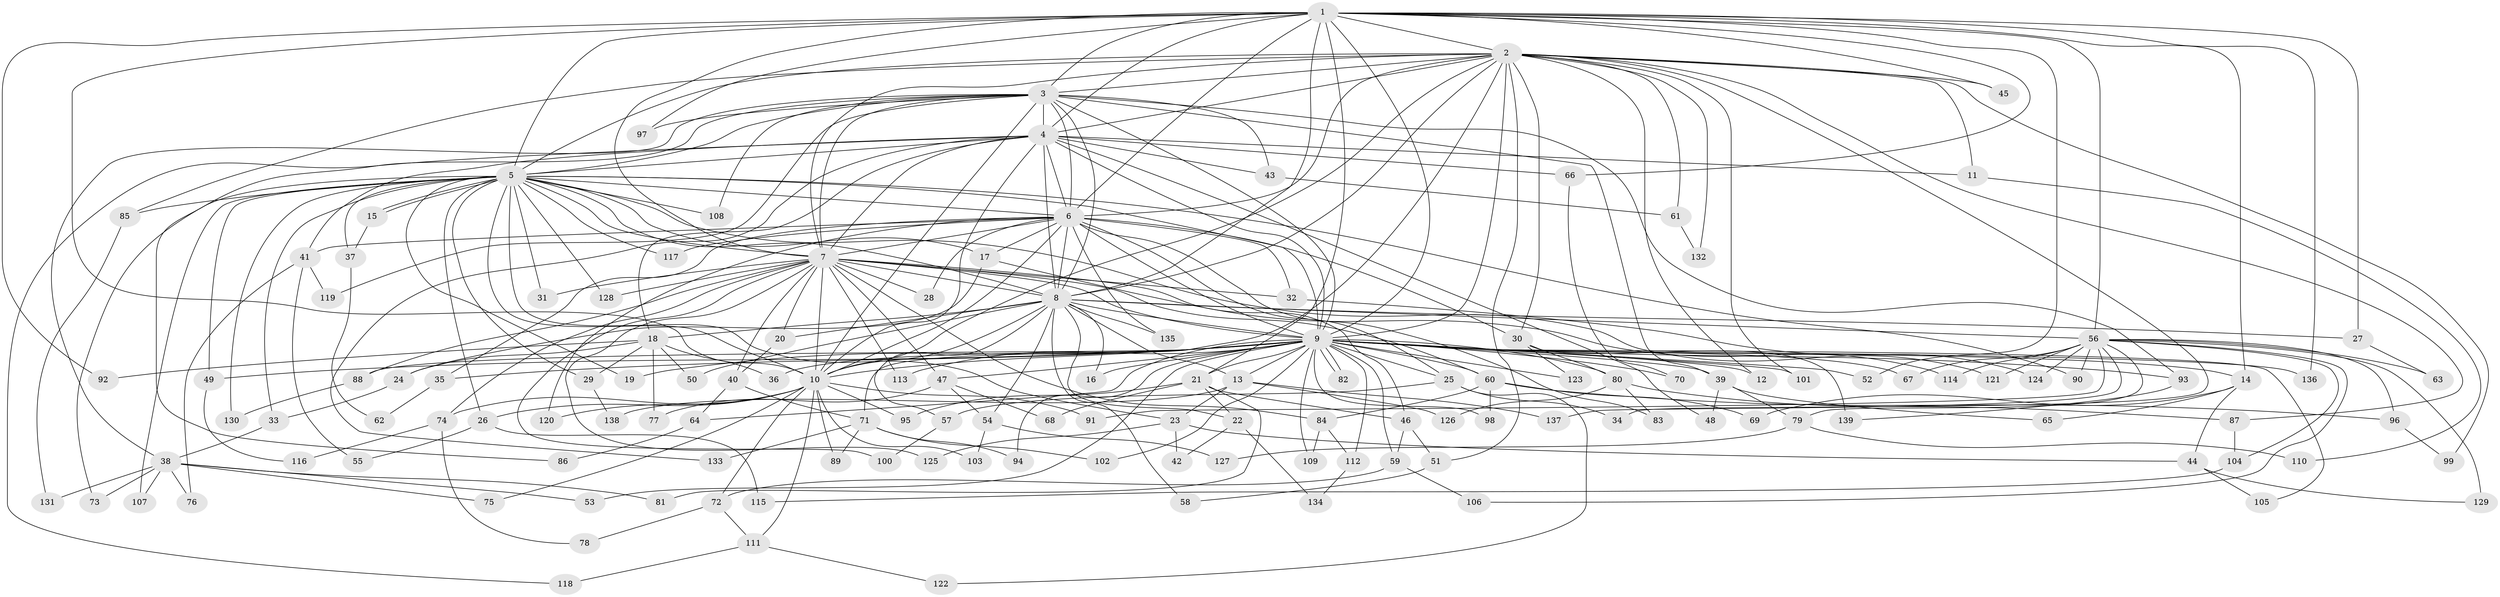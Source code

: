 // coarse degree distribution, {23: 0.01818181818181818, 2: 0.5454545454545454, 1: 0.14545454545454545, 4: 0.05454545454545454, 24: 0.01818181818181818, 3: 0.09090909090909091, 5: 0.05454545454545454, 29: 0.01818181818181818, 6: 0.01818181818181818, 14: 0.03636363636363636}
// Generated by graph-tools (version 1.1) at 2025/48/03/04/25 21:48:24]
// undirected, 139 vertices, 303 edges
graph export_dot {
graph [start="1"]
  node [color=gray90,style=filled];
  1;
  2;
  3;
  4;
  5;
  6;
  7;
  8;
  9;
  10;
  11;
  12;
  13;
  14;
  15;
  16;
  17;
  18;
  19;
  20;
  21;
  22;
  23;
  24;
  25;
  26;
  27;
  28;
  29;
  30;
  31;
  32;
  33;
  34;
  35;
  36;
  37;
  38;
  39;
  40;
  41;
  42;
  43;
  44;
  45;
  46;
  47;
  48;
  49;
  50;
  51;
  52;
  53;
  54;
  55;
  56;
  57;
  58;
  59;
  60;
  61;
  62;
  63;
  64;
  65;
  66;
  67;
  68;
  69;
  70;
  71;
  72;
  73;
  74;
  75;
  76;
  77;
  78;
  79;
  80;
  81;
  82;
  83;
  84;
  85;
  86;
  87;
  88;
  89;
  90;
  91;
  92;
  93;
  94;
  95;
  96;
  97;
  98;
  99;
  100;
  101;
  102;
  103;
  104;
  105;
  106;
  107;
  108;
  109;
  110;
  111;
  112;
  113;
  114;
  115;
  116;
  117;
  118;
  119;
  120;
  121;
  122;
  123;
  124;
  125;
  126;
  127;
  128;
  129;
  130;
  131;
  132;
  133;
  134;
  135;
  136;
  137;
  138;
  139;
  1 -- 2;
  1 -- 3;
  1 -- 4;
  1 -- 5;
  1 -- 6;
  1 -- 7;
  1 -- 8;
  1 -- 9;
  1 -- 10;
  1 -- 14;
  1 -- 21;
  1 -- 27;
  1 -- 45;
  1 -- 52;
  1 -- 56;
  1 -- 66;
  1 -- 92;
  1 -- 97;
  1 -- 136;
  2 -- 3;
  2 -- 4;
  2 -- 5;
  2 -- 6;
  2 -- 7;
  2 -- 8;
  2 -- 9;
  2 -- 10;
  2 -- 11;
  2 -- 12;
  2 -- 30;
  2 -- 34;
  2 -- 45;
  2 -- 51;
  2 -- 61;
  2 -- 71;
  2 -- 85;
  2 -- 87;
  2 -- 99;
  2 -- 101;
  2 -- 132;
  3 -- 4;
  3 -- 5;
  3 -- 6;
  3 -- 7;
  3 -- 8;
  3 -- 9;
  3 -- 10;
  3 -- 38;
  3 -- 39;
  3 -- 43;
  3 -- 86;
  3 -- 93;
  3 -- 97;
  3 -- 108;
  3 -- 119;
  4 -- 5;
  4 -- 6;
  4 -- 7;
  4 -- 8;
  4 -- 9;
  4 -- 10;
  4 -- 11;
  4 -- 18;
  4 -- 41;
  4 -- 43;
  4 -- 48;
  4 -- 66;
  4 -- 118;
  4 -- 133;
  5 -- 6;
  5 -- 7;
  5 -- 8;
  5 -- 9;
  5 -- 10;
  5 -- 15;
  5 -- 15;
  5 -- 17;
  5 -- 19;
  5 -- 23;
  5 -- 26;
  5 -- 29;
  5 -- 31;
  5 -- 33;
  5 -- 37;
  5 -- 49;
  5 -- 73;
  5 -- 85;
  5 -- 90;
  5 -- 107;
  5 -- 108;
  5 -- 117;
  5 -- 121;
  5 -- 128;
  5 -- 130;
  6 -- 7;
  6 -- 8;
  6 -- 9;
  6 -- 10;
  6 -- 17;
  6 -- 25;
  6 -- 28;
  6 -- 30;
  6 -- 32;
  6 -- 35;
  6 -- 41;
  6 -- 83;
  6 -- 117;
  6 -- 120;
  6 -- 135;
  7 -- 8;
  7 -- 9;
  7 -- 10;
  7 -- 20;
  7 -- 28;
  7 -- 31;
  7 -- 32;
  7 -- 40;
  7 -- 47;
  7 -- 60;
  7 -- 74;
  7 -- 84;
  7 -- 88;
  7 -- 100;
  7 -- 113;
  7 -- 114;
  7 -- 125;
  7 -- 128;
  8 -- 9;
  8 -- 10;
  8 -- 13;
  8 -- 16;
  8 -- 18;
  8 -- 20;
  8 -- 22;
  8 -- 27;
  8 -- 50;
  8 -- 54;
  8 -- 56;
  8 -- 57;
  8 -- 58;
  8 -- 135;
  9 -- 10;
  9 -- 12;
  9 -- 13;
  9 -- 14;
  9 -- 16;
  9 -- 19;
  9 -- 21;
  9 -- 25;
  9 -- 35;
  9 -- 36;
  9 -- 39;
  9 -- 47;
  9 -- 49;
  9 -- 52;
  9 -- 53;
  9 -- 59;
  9 -- 60;
  9 -- 64;
  9 -- 67;
  9 -- 70;
  9 -- 80;
  9 -- 82;
  9 -- 82;
  9 -- 88;
  9 -- 93;
  9 -- 94;
  9 -- 98;
  9 -- 101;
  9 -- 102;
  9 -- 105;
  9 -- 109;
  9 -- 112;
  9 -- 113;
  9 -- 123;
  9 -- 136;
  10 -- 26;
  10 -- 72;
  10 -- 74;
  10 -- 75;
  10 -- 89;
  10 -- 91;
  10 -- 95;
  10 -- 103;
  10 -- 111;
  10 -- 120;
  11 -- 110;
  13 -- 23;
  13 -- 126;
  13 -- 137;
  13 -- 138;
  14 -- 44;
  14 -- 65;
  14 -- 69;
  15 -- 37;
  17 -- 24;
  17 -- 46;
  18 -- 24;
  18 -- 29;
  18 -- 36;
  18 -- 50;
  18 -- 77;
  18 -- 92;
  20 -- 40;
  21 -- 22;
  21 -- 46;
  21 -- 68;
  21 -- 81;
  21 -- 95;
  22 -- 42;
  22 -- 134;
  23 -- 42;
  23 -- 44;
  23 -- 125;
  24 -- 33;
  25 -- 34;
  25 -- 57;
  25 -- 122;
  26 -- 55;
  26 -- 115;
  27 -- 63;
  29 -- 138;
  30 -- 80;
  30 -- 123;
  30 -- 139;
  32 -- 124;
  33 -- 38;
  35 -- 62;
  37 -- 62;
  38 -- 53;
  38 -- 73;
  38 -- 75;
  38 -- 76;
  38 -- 81;
  38 -- 107;
  38 -- 131;
  39 -- 48;
  39 -- 65;
  39 -- 79;
  40 -- 64;
  40 -- 71;
  41 -- 55;
  41 -- 76;
  41 -- 119;
  43 -- 61;
  44 -- 105;
  44 -- 129;
  46 -- 51;
  46 -- 59;
  47 -- 54;
  47 -- 68;
  47 -- 77;
  49 -- 116;
  51 -- 58;
  54 -- 103;
  54 -- 127;
  56 -- 63;
  56 -- 67;
  56 -- 79;
  56 -- 90;
  56 -- 91;
  56 -- 96;
  56 -- 104;
  56 -- 106;
  56 -- 114;
  56 -- 121;
  56 -- 124;
  56 -- 129;
  56 -- 137;
  57 -- 100;
  59 -- 72;
  59 -- 106;
  60 -- 69;
  60 -- 84;
  60 -- 96;
  60 -- 98;
  61 -- 132;
  64 -- 86;
  66 -- 70;
  71 -- 89;
  71 -- 94;
  71 -- 102;
  71 -- 133;
  72 -- 78;
  72 -- 111;
  74 -- 78;
  74 -- 116;
  79 -- 110;
  79 -- 127;
  80 -- 83;
  80 -- 87;
  80 -- 126;
  84 -- 109;
  84 -- 112;
  85 -- 131;
  87 -- 104;
  88 -- 130;
  93 -- 139;
  96 -- 99;
  104 -- 115;
  111 -- 118;
  111 -- 122;
  112 -- 134;
}
